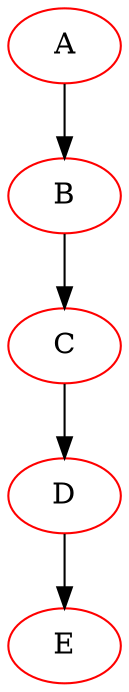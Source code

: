 digraph {
A [color=red]
B [color=red]
C [color=red]
D [color=red]
E [color=red]
 A -> B
 B -> C
 C -> D
 D -> E
}
